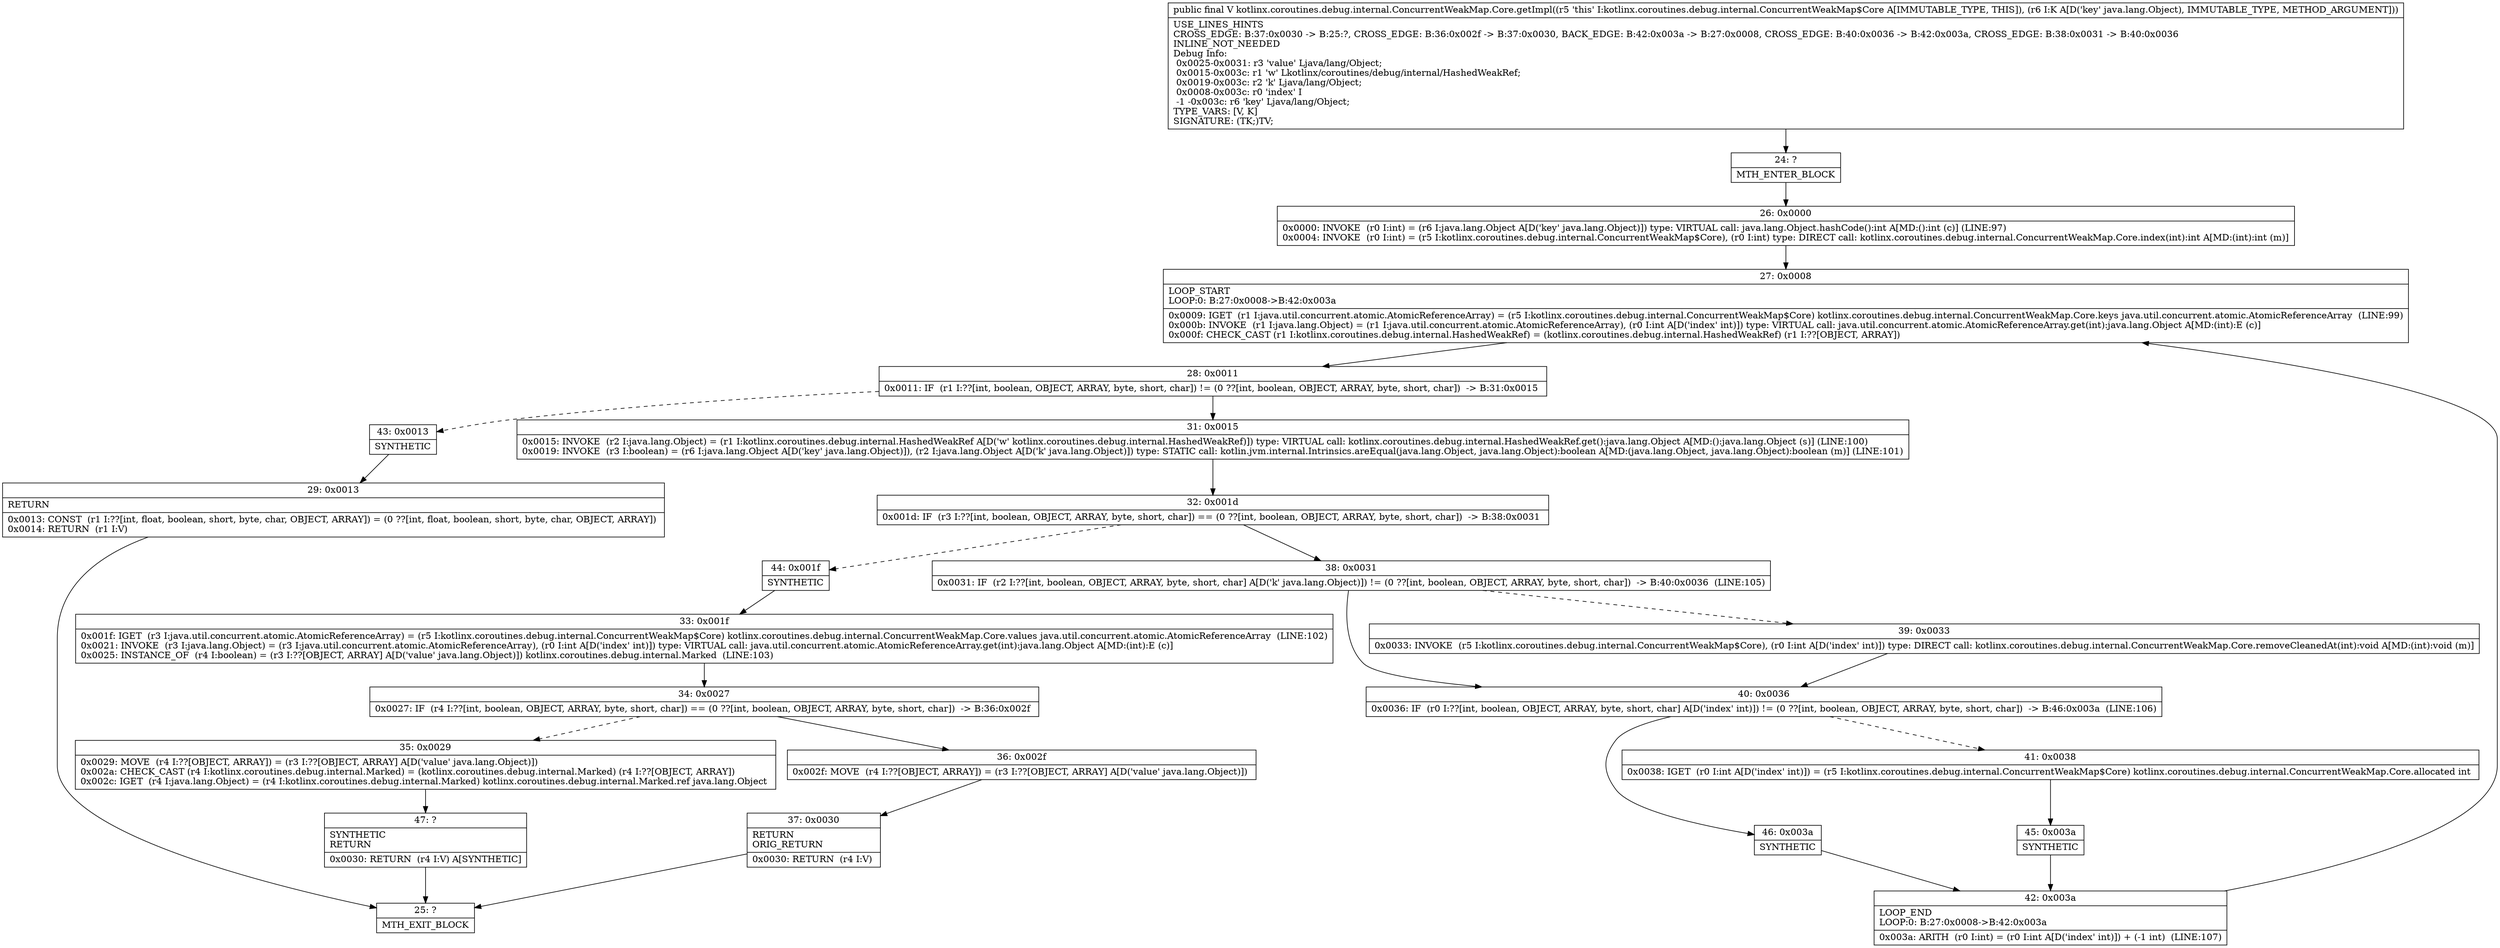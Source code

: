 digraph "CFG forkotlinx.coroutines.debug.internal.ConcurrentWeakMap.Core.getImpl(Ljava\/lang\/Object;)Ljava\/lang\/Object;" {
Node_24 [shape=record,label="{24\:\ ?|MTH_ENTER_BLOCK\l}"];
Node_26 [shape=record,label="{26\:\ 0x0000|0x0000: INVOKE  (r0 I:int) = (r6 I:java.lang.Object A[D('key' java.lang.Object)]) type: VIRTUAL call: java.lang.Object.hashCode():int A[MD:():int (c)] (LINE:97)\l0x0004: INVOKE  (r0 I:int) = (r5 I:kotlinx.coroutines.debug.internal.ConcurrentWeakMap$Core), (r0 I:int) type: DIRECT call: kotlinx.coroutines.debug.internal.ConcurrentWeakMap.Core.index(int):int A[MD:(int):int (m)]\l}"];
Node_27 [shape=record,label="{27\:\ 0x0008|LOOP_START\lLOOP:0: B:27:0x0008\-\>B:42:0x003a\l|0x0009: IGET  (r1 I:java.util.concurrent.atomic.AtomicReferenceArray) = (r5 I:kotlinx.coroutines.debug.internal.ConcurrentWeakMap$Core) kotlinx.coroutines.debug.internal.ConcurrentWeakMap.Core.keys java.util.concurrent.atomic.AtomicReferenceArray  (LINE:99)\l0x000b: INVOKE  (r1 I:java.lang.Object) = (r1 I:java.util.concurrent.atomic.AtomicReferenceArray), (r0 I:int A[D('index' int)]) type: VIRTUAL call: java.util.concurrent.atomic.AtomicReferenceArray.get(int):java.lang.Object A[MD:(int):E (c)]\l0x000f: CHECK_CAST (r1 I:kotlinx.coroutines.debug.internal.HashedWeakRef) = (kotlinx.coroutines.debug.internal.HashedWeakRef) (r1 I:??[OBJECT, ARRAY]) \l}"];
Node_28 [shape=record,label="{28\:\ 0x0011|0x0011: IF  (r1 I:??[int, boolean, OBJECT, ARRAY, byte, short, char]) != (0 ??[int, boolean, OBJECT, ARRAY, byte, short, char])  \-\> B:31:0x0015 \l}"];
Node_31 [shape=record,label="{31\:\ 0x0015|0x0015: INVOKE  (r2 I:java.lang.Object) = (r1 I:kotlinx.coroutines.debug.internal.HashedWeakRef A[D('w' kotlinx.coroutines.debug.internal.HashedWeakRef)]) type: VIRTUAL call: kotlinx.coroutines.debug.internal.HashedWeakRef.get():java.lang.Object A[MD:():java.lang.Object (s)] (LINE:100)\l0x0019: INVOKE  (r3 I:boolean) = (r6 I:java.lang.Object A[D('key' java.lang.Object)]), (r2 I:java.lang.Object A[D('k' java.lang.Object)]) type: STATIC call: kotlin.jvm.internal.Intrinsics.areEqual(java.lang.Object, java.lang.Object):boolean A[MD:(java.lang.Object, java.lang.Object):boolean (m)] (LINE:101)\l}"];
Node_32 [shape=record,label="{32\:\ 0x001d|0x001d: IF  (r3 I:??[int, boolean, OBJECT, ARRAY, byte, short, char]) == (0 ??[int, boolean, OBJECT, ARRAY, byte, short, char])  \-\> B:38:0x0031 \l}"];
Node_38 [shape=record,label="{38\:\ 0x0031|0x0031: IF  (r2 I:??[int, boolean, OBJECT, ARRAY, byte, short, char] A[D('k' java.lang.Object)]) != (0 ??[int, boolean, OBJECT, ARRAY, byte, short, char])  \-\> B:40:0x0036  (LINE:105)\l}"];
Node_39 [shape=record,label="{39\:\ 0x0033|0x0033: INVOKE  (r5 I:kotlinx.coroutines.debug.internal.ConcurrentWeakMap$Core), (r0 I:int A[D('index' int)]) type: DIRECT call: kotlinx.coroutines.debug.internal.ConcurrentWeakMap.Core.removeCleanedAt(int):void A[MD:(int):void (m)]\l}"];
Node_40 [shape=record,label="{40\:\ 0x0036|0x0036: IF  (r0 I:??[int, boolean, OBJECT, ARRAY, byte, short, char] A[D('index' int)]) != (0 ??[int, boolean, OBJECT, ARRAY, byte, short, char])  \-\> B:46:0x003a  (LINE:106)\l}"];
Node_41 [shape=record,label="{41\:\ 0x0038|0x0038: IGET  (r0 I:int A[D('index' int)]) = (r5 I:kotlinx.coroutines.debug.internal.ConcurrentWeakMap$Core) kotlinx.coroutines.debug.internal.ConcurrentWeakMap.Core.allocated int \l}"];
Node_45 [shape=record,label="{45\:\ 0x003a|SYNTHETIC\l}"];
Node_42 [shape=record,label="{42\:\ 0x003a|LOOP_END\lLOOP:0: B:27:0x0008\-\>B:42:0x003a\l|0x003a: ARITH  (r0 I:int) = (r0 I:int A[D('index' int)]) + (\-1 int)  (LINE:107)\l}"];
Node_46 [shape=record,label="{46\:\ 0x003a|SYNTHETIC\l}"];
Node_44 [shape=record,label="{44\:\ 0x001f|SYNTHETIC\l}"];
Node_33 [shape=record,label="{33\:\ 0x001f|0x001f: IGET  (r3 I:java.util.concurrent.atomic.AtomicReferenceArray) = (r5 I:kotlinx.coroutines.debug.internal.ConcurrentWeakMap$Core) kotlinx.coroutines.debug.internal.ConcurrentWeakMap.Core.values java.util.concurrent.atomic.AtomicReferenceArray  (LINE:102)\l0x0021: INVOKE  (r3 I:java.lang.Object) = (r3 I:java.util.concurrent.atomic.AtomicReferenceArray), (r0 I:int A[D('index' int)]) type: VIRTUAL call: java.util.concurrent.atomic.AtomicReferenceArray.get(int):java.lang.Object A[MD:(int):E (c)]\l0x0025: INSTANCE_OF  (r4 I:boolean) = (r3 I:??[OBJECT, ARRAY] A[D('value' java.lang.Object)]) kotlinx.coroutines.debug.internal.Marked  (LINE:103)\l}"];
Node_34 [shape=record,label="{34\:\ 0x0027|0x0027: IF  (r4 I:??[int, boolean, OBJECT, ARRAY, byte, short, char]) == (0 ??[int, boolean, OBJECT, ARRAY, byte, short, char])  \-\> B:36:0x002f \l}"];
Node_35 [shape=record,label="{35\:\ 0x0029|0x0029: MOVE  (r4 I:??[OBJECT, ARRAY]) = (r3 I:??[OBJECT, ARRAY] A[D('value' java.lang.Object)]) \l0x002a: CHECK_CAST (r4 I:kotlinx.coroutines.debug.internal.Marked) = (kotlinx.coroutines.debug.internal.Marked) (r4 I:??[OBJECT, ARRAY]) \l0x002c: IGET  (r4 I:java.lang.Object) = (r4 I:kotlinx.coroutines.debug.internal.Marked) kotlinx.coroutines.debug.internal.Marked.ref java.lang.Object \l}"];
Node_47 [shape=record,label="{47\:\ ?|SYNTHETIC\lRETURN\l|0x0030: RETURN  (r4 I:V) A[SYNTHETIC]\l}"];
Node_25 [shape=record,label="{25\:\ ?|MTH_EXIT_BLOCK\l}"];
Node_36 [shape=record,label="{36\:\ 0x002f|0x002f: MOVE  (r4 I:??[OBJECT, ARRAY]) = (r3 I:??[OBJECT, ARRAY] A[D('value' java.lang.Object)]) \l}"];
Node_37 [shape=record,label="{37\:\ 0x0030|RETURN\lORIG_RETURN\l|0x0030: RETURN  (r4 I:V) \l}"];
Node_43 [shape=record,label="{43\:\ 0x0013|SYNTHETIC\l}"];
Node_29 [shape=record,label="{29\:\ 0x0013|RETURN\l|0x0013: CONST  (r1 I:??[int, float, boolean, short, byte, char, OBJECT, ARRAY]) = (0 ??[int, float, boolean, short, byte, char, OBJECT, ARRAY]) \l0x0014: RETURN  (r1 I:V) \l}"];
MethodNode[shape=record,label="{public final V kotlinx.coroutines.debug.internal.ConcurrentWeakMap.Core.getImpl((r5 'this' I:kotlinx.coroutines.debug.internal.ConcurrentWeakMap$Core A[IMMUTABLE_TYPE, THIS]), (r6 I:K A[D('key' java.lang.Object), IMMUTABLE_TYPE, METHOD_ARGUMENT]))  | USE_LINES_HINTS\lCROSS_EDGE: B:37:0x0030 \-\> B:25:?, CROSS_EDGE: B:36:0x002f \-\> B:37:0x0030, BACK_EDGE: B:42:0x003a \-\> B:27:0x0008, CROSS_EDGE: B:40:0x0036 \-\> B:42:0x003a, CROSS_EDGE: B:38:0x0031 \-\> B:40:0x0036\lINLINE_NOT_NEEDED\lDebug Info:\l  0x0025\-0x0031: r3 'value' Ljava\/lang\/Object;\l  0x0015\-0x003c: r1 'w' Lkotlinx\/coroutines\/debug\/internal\/HashedWeakRef;\l  0x0019\-0x003c: r2 'k' Ljava\/lang\/Object;\l  0x0008\-0x003c: r0 'index' I\l  \-1 \-0x003c: r6 'key' Ljava\/lang\/Object;\lTYPE_VARS: [V, K]\lSIGNATURE: (TK;)TV;\l}"];
MethodNode -> Node_24;Node_24 -> Node_26;
Node_26 -> Node_27;
Node_27 -> Node_28;
Node_28 -> Node_31;
Node_28 -> Node_43[style=dashed];
Node_31 -> Node_32;
Node_32 -> Node_38;
Node_32 -> Node_44[style=dashed];
Node_38 -> Node_39[style=dashed];
Node_38 -> Node_40;
Node_39 -> Node_40;
Node_40 -> Node_41[style=dashed];
Node_40 -> Node_46;
Node_41 -> Node_45;
Node_45 -> Node_42;
Node_42 -> Node_27;
Node_46 -> Node_42;
Node_44 -> Node_33;
Node_33 -> Node_34;
Node_34 -> Node_35[style=dashed];
Node_34 -> Node_36;
Node_35 -> Node_47;
Node_47 -> Node_25;
Node_36 -> Node_37;
Node_37 -> Node_25;
Node_43 -> Node_29;
Node_29 -> Node_25;
}

